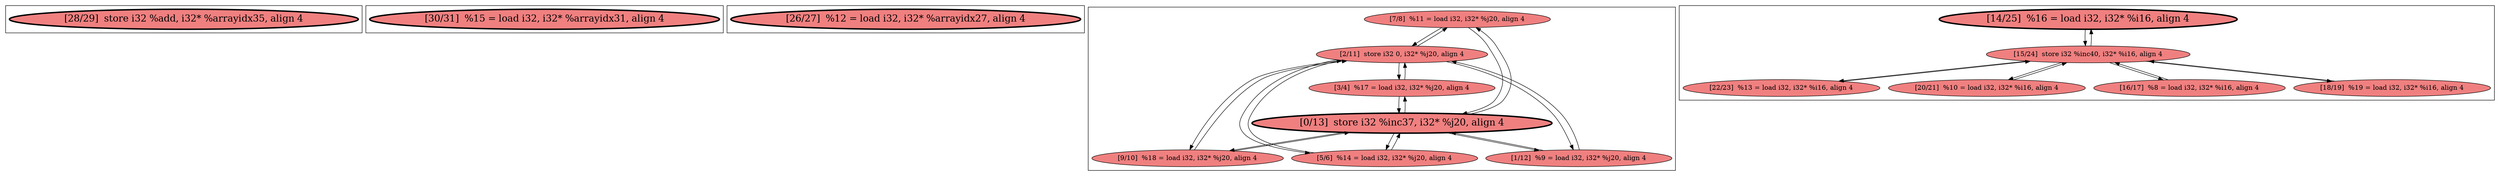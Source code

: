 
digraph G {





subgraph cluster4 {


node285 [penwidth=3.0,fontsize=20,fillcolor=lightcoral,label="[28/29]  store i32 %add, i32* %arrayidx35, align 4",shape=ellipse,style=filled ]



}

subgraph cluster3 {


node284 [penwidth=3.0,fontsize=20,fillcolor=lightcoral,label="[30/31]  %15 = load i32, i32* %arrayidx31, align 4",shape=ellipse,style=filled ]



}

subgraph cluster2 {


node283 [penwidth=3.0,fontsize=20,fillcolor=lightcoral,label="[26/27]  %12 = load i32, i32* %arrayidx27, align 4",shape=ellipse,style=filled ]



}

subgraph cluster0 {


node276 [fillcolor=lightcoral,label="[7/8]  %11 = load i32, i32* %j20, align 4",shape=ellipse,style=filled ]
node271 [fillcolor=lightcoral,label="[1/12]  %9 = load i32, i32* %j20, align 4",shape=ellipse,style=filled ]
node270 [fillcolor=lightcoral,label="[9/10]  %18 = load i32, i32* %j20, align 4",shape=ellipse,style=filled ]
node275 [fillcolor=lightcoral,label="[5/6]  %14 = load i32, i32* %j20, align 4",shape=ellipse,style=filled ]
node273 [fillcolor=lightcoral,label="[2/11]  store i32 0, i32* %j20, align 4",shape=ellipse,style=filled ]
node272 [penwidth=3.0,fontsize=20,fillcolor=lightcoral,label="[0/13]  store i32 %inc37, i32* %j20, align 4",shape=ellipse,style=filled ]
node274 [fillcolor=lightcoral,label="[3/4]  %17 = load i32, i32* %j20, align 4",shape=ellipse,style=filled ]

node273->node275 [ ]
node270->node272 [ ]
node275->node273 [ ]
node273->node270 [ ]
node276->node273 [ ]
node272->node271 [ ]
node271->node272 [ ]
node270->node273 [ ]
node274->node272 [ ]
node276->node272 [ ]
node271->node273 [ ]
node273->node271 [ ]
node272->node274 [ ]
node273->node276 [ ]
node275->node272 [ ]
node272->node275 [ ]
node272->node276 [ ]
node273->node274 [ ]
node272->node270 [ ]
node274->node273 [ ]


}

subgraph cluster1 {


node281 [penwidth=3.0,fontsize=20,fillcolor=lightcoral,label="[14/25]  %16 = load i32, i32* %i16, align 4",shape=ellipse,style=filled ]
node280 [fillcolor=lightcoral,label="[16/17]  %8 = load i32, i32* %i16, align 4",shape=ellipse,style=filled ]
node282 [fillcolor=lightcoral,label="[15/24]  store i32 %inc40, i32* %i16, align 4",shape=ellipse,style=filled ]
node279 [fillcolor=lightcoral,label="[18/19]  %19 = load i32, i32* %i16, align 4",shape=ellipse,style=filled ]
node277 [fillcolor=lightcoral,label="[22/23]  %13 = load i32, i32* %i16, align 4",shape=ellipse,style=filled ]
node278 [fillcolor=lightcoral,label="[20/21]  %10 = load i32, i32* %i16, align 4",shape=ellipse,style=filled ]

node281->node282 [ ]
node280->node282 [ ]
node278->node282 [ ]
node282->node278 [ ]
node282->node280 [ ]
node282->node277 [ ]
node282->node279 [ ]
node277->node282 [ ]
node282->node281 [ ]
node279->node282 [ ]


}

}
